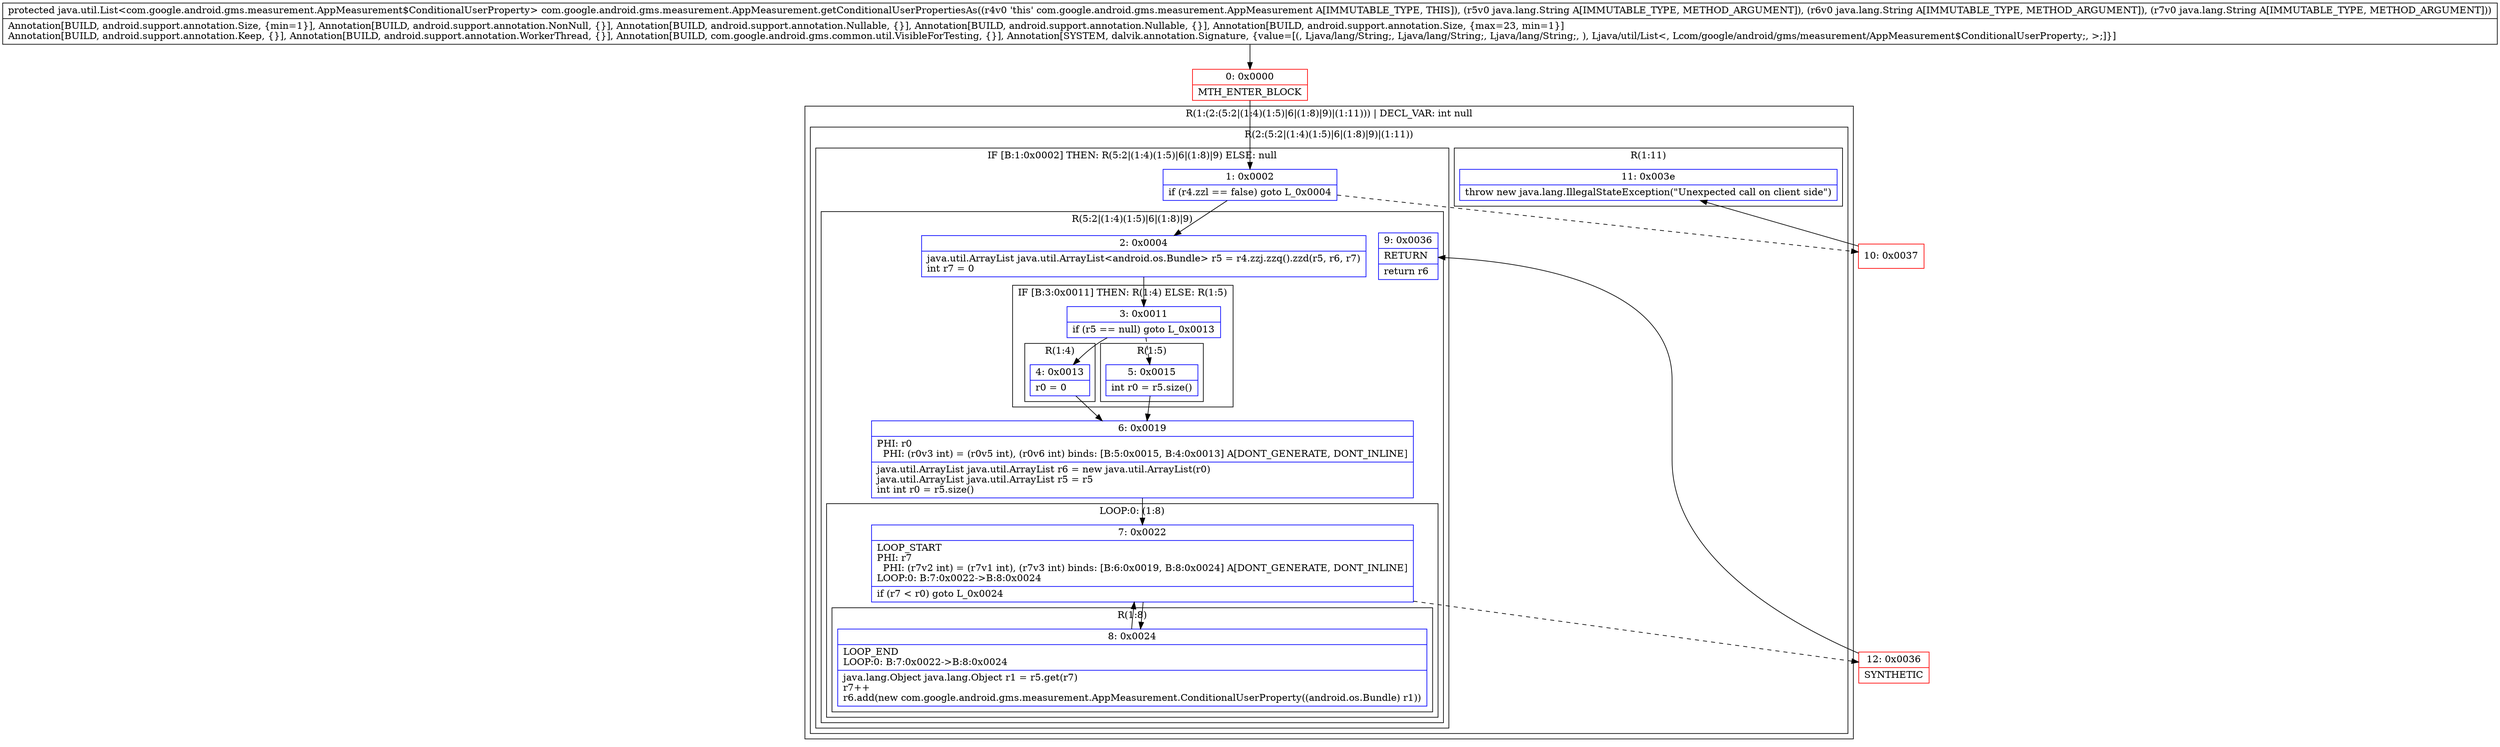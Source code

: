 digraph "CFG forcom.google.android.gms.measurement.AppMeasurement.getConditionalUserPropertiesAs(Ljava\/lang\/String;Ljava\/lang\/String;Ljava\/lang\/String;)Ljava\/util\/List;" {
subgraph cluster_Region_1348294039 {
label = "R(1:(2:(5:2|(1:4)(1:5)|6|(1:8)|9)|(1:11))) | DECL_VAR: int null\l";
node [shape=record,color=blue];
subgraph cluster_Region_828459288 {
label = "R(2:(5:2|(1:4)(1:5)|6|(1:8)|9)|(1:11))";
node [shape=record,color=blue];
subgraph cluster_IfRegion_1471563802 {
label = "IF [B:1:0x0002] THEN: R(5:2|(1:4)(1:5)|6|(1:8)|9) ELSE: null";
node [shape=record,color=blue];
Node_1 [shape=record,label="{1\:\ 0x0002|if (r4.zzl == false) goto L_0x0004\l}"];
subgraph cluster_Region_1154671458 {
label = "R(5:2|(1:4)(1:5)|6|(1:8)|9)";
node [shape=record,color=blue];
Node_2 [shape=record,label="{2\:\ 0x0004|java.util.ArrayList java.util.ArrayList\<android.os.Bundle\> r5 = r4.zzj.zzq().zzd(r5, r6, r7)\lint r7 = 0\l}"];
subgraph cluster_IfRegion_850300172 {
label = "IF [B:3:0x0011] THEN: R(1:4) ELSE: R(1:5)";
node [shape=record,color=blue];
Node_3 [shape=record,label="{3\:\ 0x0011|if (r5 == null) goto L_0x0013\l}"];
subgraph cluster_Region_1452390129 {
label = "R(1:4)";
node [shape=record,color=blue];
Node_4 [shape=record,label="{4\:\ 0x0013|r0 = 0\l}"];
}
subgraph cluster_Region_1079067234 {
label = "R(1:5)";
node [shape=record,color=blue];
Node_5 [shape=record,label="{5\:\ 0x0015|int r0 = r5.size()\l}"];
}
}
Node_6 [shape=record,label="{6\:\ 0x0019|PHI: r0 \l  PHI: (r0v3 int) = (r0v5 int), (r0v6 int) binds: [B:5:0x0015, B:4:0x0013] A[DONT_GENERATE, DONT_INLINE]\l|java.util.ArrayList java.util.ArrayList r6 = new java.util.ArrayList(r0)\ljava.util.ArrayList java.util.ArrayList r5 = r5\lint int r0 = r5.size()\l}"];
subgraph cluster_LoopRegion_277974786 {
label = "LOOP:0: (1:8)";
node [shape=record,color=blue];
Node_7 [shape=record,label="{7\:\ 0x0022|LOOP_START\lPHI: r7 \l  PHI: (r7v2 int) = (r7v1 int), (r7v3 int) binds: [B:6:0x0019, B:8:0x0024] A[DONT_GENERATE, DONT_INLINE]\lLOOP:0: B:7:0x0022\-\>B:8:0x0024\l|if (r7 \< r0) goto L_0x0024\l}"];
subgraph cluster_Region_1124838898 {
label = "R(1:8)";
node [shape=record,color=blue];
Node_8 [shape=record,label="{8\:\ 0x0024|LOOP_END\lLOOP:0: B:7:0x0022\-\>B:8:0x0024\l|java.lang.Object java.lang.Object r1 = r5.get(r7)\lr7++\lr6.add(new com.google.android.gms.measurement.AppMeasurement.ConditionalUserProperty((android.os.Bundle) r1))\l}"];
}
}
Node_9 [shape=record,label="{9\:\ 0x0036|RETURN\l|return r6\l}"];
}
}
subgraph cluster_Region_597682491 {
label = "R(1:11)";
node [shape=record,color=blue];
Node_11 [shape=record,label="{11\:\ 0x003e|throw new java.lang.IllegalStateException(\"Unexpected call on client side\")\l}"];
}
}
}
Node_0 [shape=record,color=red,label="{0\:\ 0x0000|MTH_ENTER_BLOCK\l}"];
Node_10 [shape=record,color=red,label="{10\:\ 0x0037}"];
Node_12 [shape=record,color=red,label="{12\:\ 0x0036|SYNTHETIC\l}"];
MethodNode[shape=record,label="{protected java.util.List\<com.google.android.gms.measurement.AppMeasurement$ConditionalUserProperty\> com.google.android.gms.measurement.AppMeasurement.getConditionalUserPropertiesAs((r4v0 'this' com.google.android.gms.measurement.AppMeasurement A[IMMUTABLE_TYPE, THIS]), (r5v0 java.lang.String A[IMMUTABLE_TYPE, METHOD_ARGUMENT]), (r6v0 java.lang.String A[IMMUTABLE_TYPE, METHOD_ARGUMENT]), (r7v0 java.lang.String A[IMMUTABLE_TYPE, METHOD_ARGUMENT]))  | Annotation[BUILD, android.support.annotation.Size, \{min=1\}], Annotation[BUILD, android.support.annotation.NonNull, \{\}], Annotation[BUILD, android.support.annotation.Nullable, \{\}], Annotation[BUILD, android.support.annotation.Nullable, \{\}], Annotation[BUILD, android.support.annotation.Size, \{max=23, min=1\}]\lAnnotation[BUILD, android.support.annotation.Keep, \{\}], Annotation[BUILD, android.support.annotation.WorkerThread, \{\}], Annotation[BUILD, com.google.android.gms.common.util.VisibleForTesting, \{\}], Annotation[SYSTEM, dalvik.annotation.Signature, \{value=[(, Ljava\/lang\/String;, Ljava\/lang\/String;, Ljava\/lang\/String;, ), Ljava\/util\/List\<, Lcom\/google\/android\/gms\/measurement\/AppMeasurement$ConditionalUserProperty;, \>;]\}]\l}"];
MethodNode -> Node_0;
Node_1 -> Node_2;
Node_1 -> Node_10[style=dashed];
Node_2 -> Node_3;
Node_3 -> Node_4;
Node_3 -> Node_5[style=dashed];
Node_4 -> Node_6;
Node_5 -> Node_6;
Node_6 -> Node_7;
Node_7 -> Node_8;
Node_7 -> Node_12[style=dashed];
Node_8 -> Node_7;
Node_0 -> Node_1;
Node_10 -> Node_11;
Node_12 -> Node_9;
}

